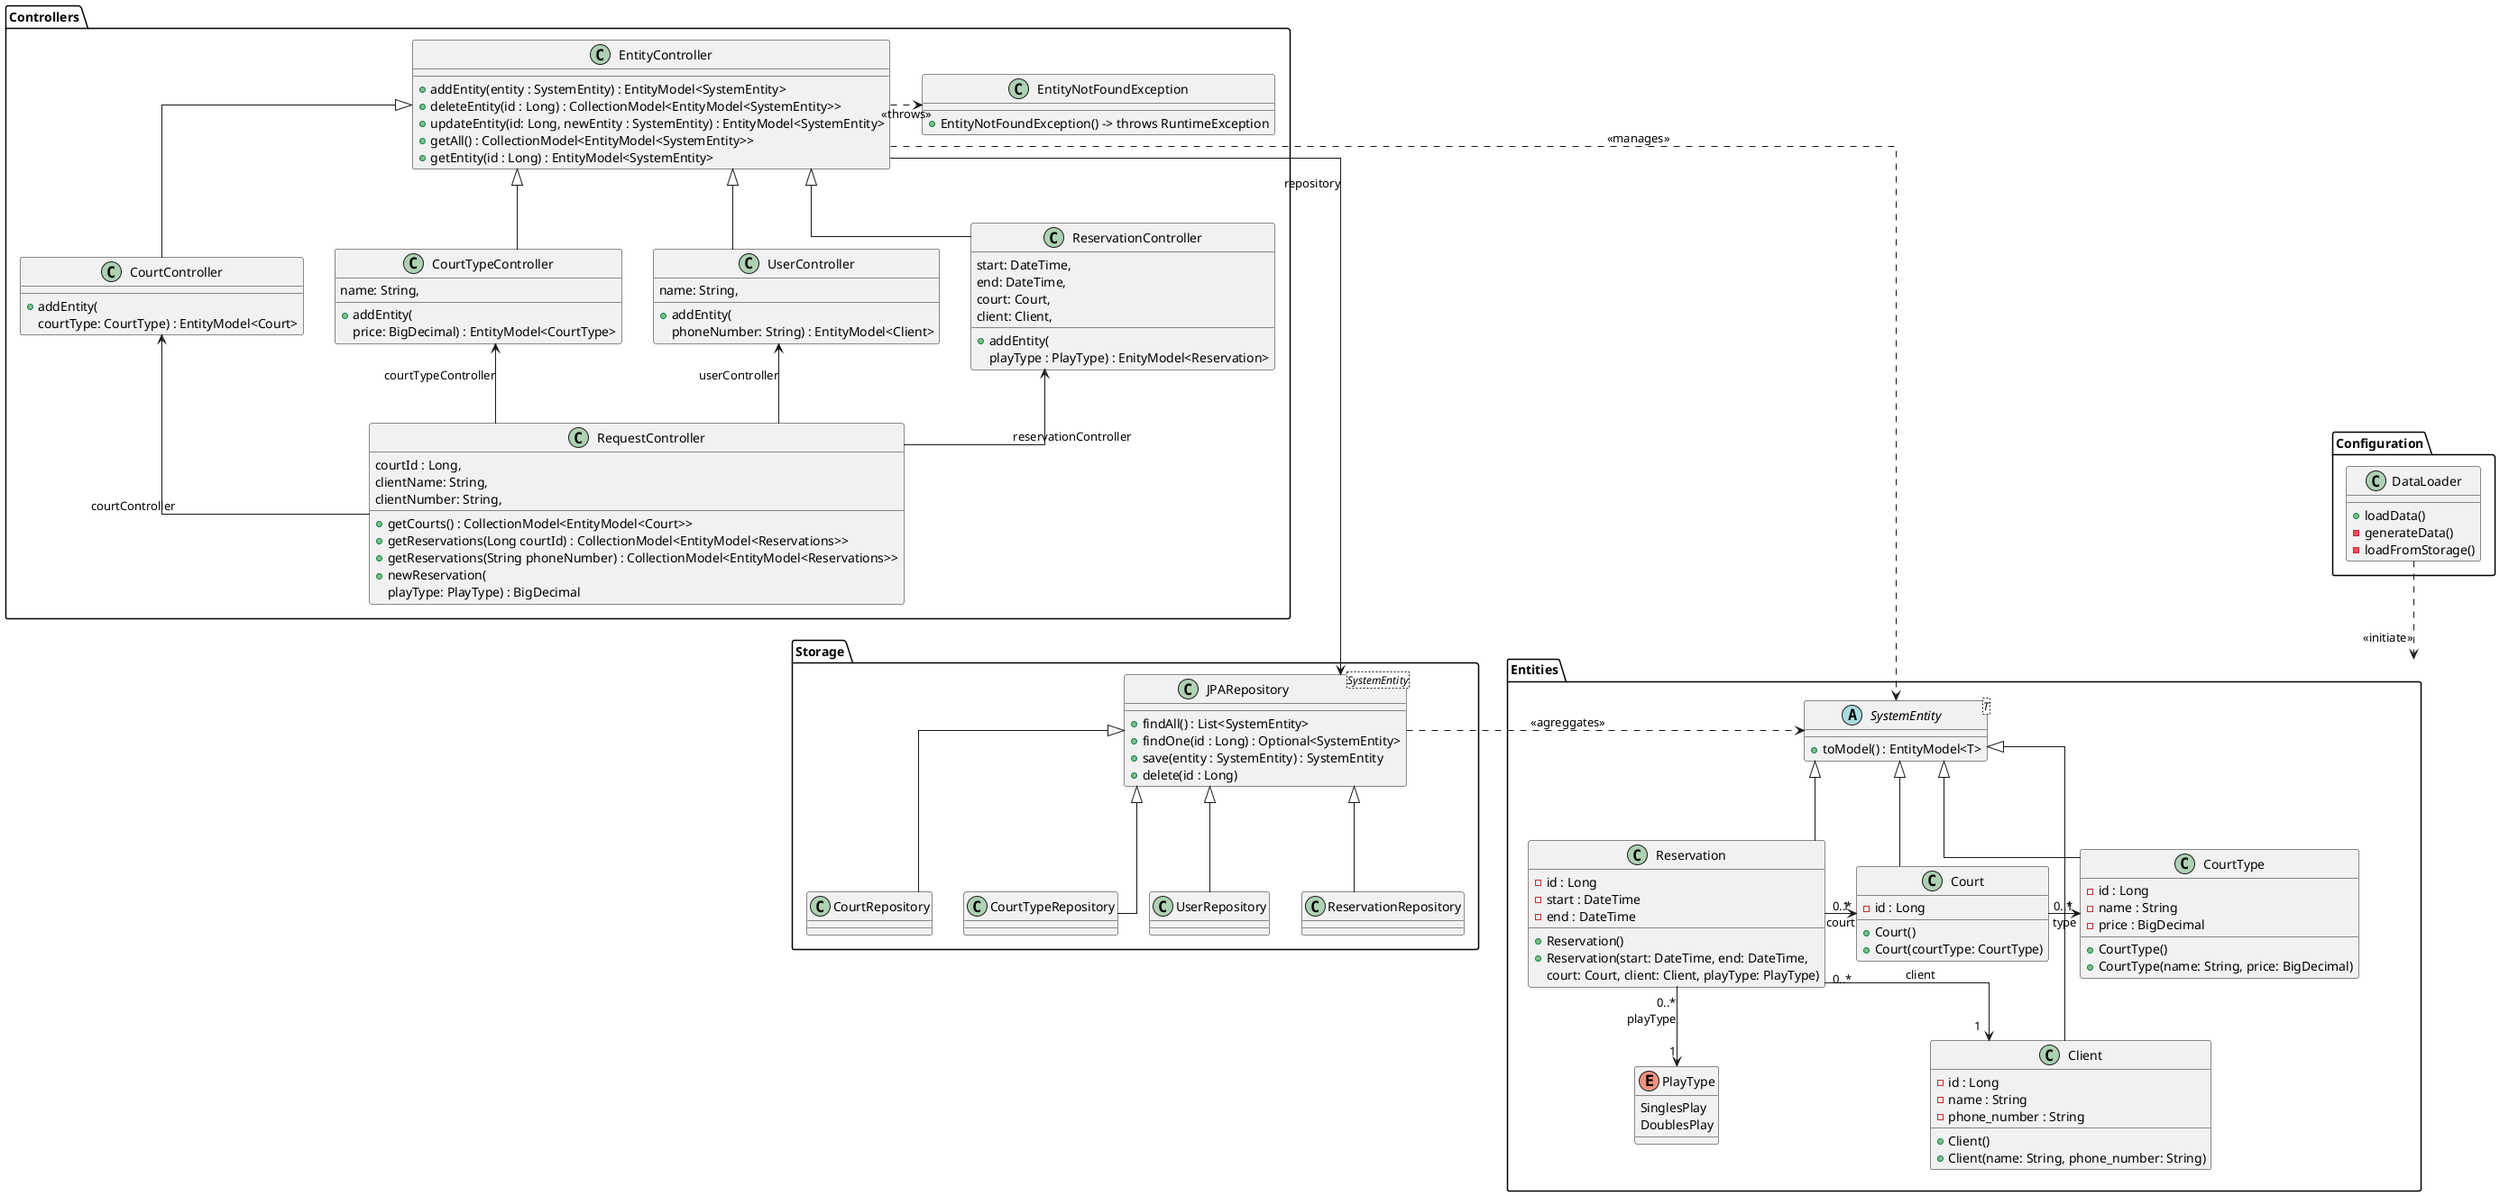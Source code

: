 @startuml
skinparam linetype ortho

package Entities {
    abstract class SystemEntity<T>{
        + toModel() : EntityModel<T>
    }

    enum PlayType {
        SinglesPlay
        DoublesPlay
    }

    class Court extends SystemEntity{
        - id : Long
        + Court()
        + Court(courtType: CourtType)
    }

    Court "0..*"-r->"1" CourtType : type

    class CourtType extends SystemEntity{
        - id : Long
        - name : String
        - price : BigDecimal
        + CourtType()
        + CourtType(name: String, price: BigDecimal)
    }

    class Client extends SystemEntity {
        - id : Long
        - name : String
        - phone_number : String
        + Client()
        + Client(name: String, phone_number: String)
    }

    class Reservation extends SystemEntity {
        - id : Long
        - start : DateTime
        - end : DateTime
        + Reservation()
        + Reservation(start: DateTime, end: DateTime, 
        court: Court, client: Client, playType: PlayType)
    }
    Reservation "0..*"-r->"1" Court : court
    Reservation "0..*"-->"1" Client : client
    Reservation "0..*"-->"1" PlayType : playType
}

package Storage {

    class JPARepository<SystemEntity> {

        + findAll() : List<SystemEntity>
        + findOne(id : Long) : Optional<SystemEntity>
        + save(entity : SystemEntity) : SystemEntity
        + delete(id : Long)
    }

    JPARepository .r.> SystemEntity : <<agreggates>>

    class CourtRepository extends JPARepository{}

    class CourtTypeRepository extends JPARepository{}

    class UserRepository extends JPARepository{}

    class ReservationRepository extends JPARepository {}
}

package Controllers {

    class EntityController {
        + addEntity(entity : SystemEntity) : EntityModel<SystemEntity>
        + deleteEntity(id : Long) : CollectionModel<EntityModel<SystemEntity>>
        + updateEntity(id: Long, newEntity : SystemEntity) : EntityModel<SystemEntity>
        + getAll() : CollectionModel<EntityModel<SystemEntity>>
        + getEntity(id : Long) : EntityModel<SystemEntity>
    }
    EntityController ----> JPARepository : repository
    EntityController ..> SystemEntity : <<manages>>

    class CourtController extends EntityController{
        + addEntity(
            courtType: CourtType) : EntityModel<Court>

    }

    class CourtTypeController extends EntityController{
        + addEntity(
            name: String, 
            price: BigDecimal) : EntityModel<CourtType>
    }

    class UserController extends EntityController {
        + addEntity(
            name: String, 
            phoneNumber: String) : EntityModel<Client>
    }

    class ReservationController extends EntityController {
        + addEntity(
            start: DateTime, 
            end: DateTime, 
            court: Court, 
            client: Client,
            playType : PlayType) : EnityModel<Reservation>
    }

    class RequestController {
        + getCourts() : CollectionModel<EntityModel<Court>>
        + getReservations(Long courtId) : CollectionModel<EntityModel<Reservations>>
        + getReservations(String phoneNumber) : CollectionModel<EntityModel<Reservations>>
        + newReservation(
            courtId : Long, 
            clientName: String, 
            clientNumber: String, 
            playType: PlayType) : BigDecimal
    }

    CourtController <-- RequestController : courtController
    CourtTypeController <-- RequestController : courtTypeController
    UserController <-- RequestController : userController
    ReservationController <-- RequestController : reservationController

    class EntityNotFoundException {
        + EntityNotFoundException() -> throws RuntimeException
    }
    EntityController .r.> EntityNotFoundException : <<throws>>
    
}

package Configuration{

    class DataLoader {
        + loadData()
        - generateData()
        - loadFromStorage()
    }

    DataLoader ..> Entities : <<initiate>>

}





@enduml